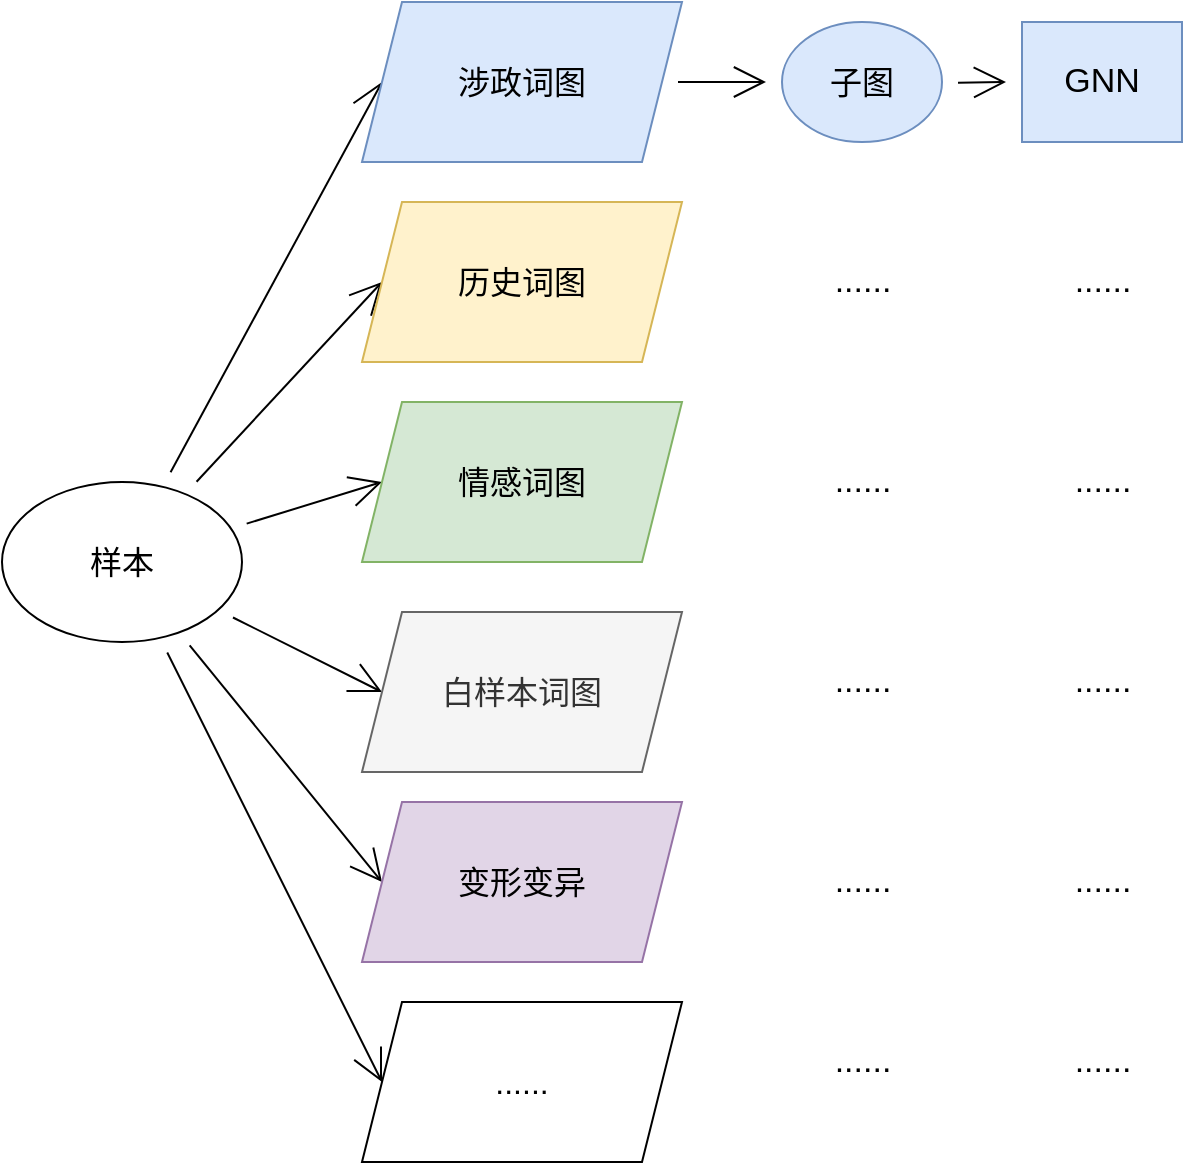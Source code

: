 <mxfile version="15.3.6" type="github">
  <diagram id="znnTw3gYSQbYOBtTtSOz" name="Page-1">
    <mxGraphModel dx="2066" dy="1129" grid="1" gridSize="10" guides="1" tooltips="1" connect="1" arrows="1" fold="1" page="1" pageScale="1" pageWidth="827" pageHeight="1169" math="0" shadow="0">
      <root>
        <mxCell id="0" />
        <mxCell id="1" parent="0" />
        <mxCell id="CnIlRDrtap7rWqAFLPK--7" style="edgeStyle=none;curved=1;rounded=0;orthogonalLoop=1;jettySize=auto;html=1;entryX=0;entryY=0.5;entryDx=0;entryDy=0;endArrow=open;startSize=14;endSize=14;sourcePerimeterSpacing=8;targetPerimeterSpacing=8;" edge="1" parent="1" source="CnIlRDrtap7rWqAFLPK--1" target="CnIlRDrtap7rWqAFLPK--2">
          <mxGeometry relative="1" as="geometry" />
        </mxCell>
        <mxCell id="CnIlRDrtap7rWqAFLPK--8" style="edgeStyle=none;curved=1;rounded=0;orthogonalLoop=1;jettySize=auto;html=1;entryX=0;entryY=0.5;entryDx=0;entryDy=0;endArrow=open;startSize=14;endSize=14;sourcePerimeterSpacing=8;targetPerimeterSpacing=8;" edge="1" parent="1" source="CnIlRDrtap7rWqAFLPK--1" target="CnIlRDrtap7rWqAFLPK--3">
          <mxGeometry relative="1" as="geometry" />
        </mxCell>
        <mxCell id="CnIlRDrtap7rWqAFLPK--9" style="edgeStyle=none;curved=1;rounded=0;orthogonalLoop=1;jettySize=auto;html=1;entryX=0;entryY=0.5;entryDx=0;entryDy=0;endArrow=open;startSize=14;endSize=14;sourcePerimeterSpacing=8;targetPerimeterSpacing=8;" edge="1" parent="1" source="CnIlRDrtap7rWqAFLPK--1" target="CnIlRDrtap7rWqAFLPK--4">
          <mxGeometry relative="1" as="geometry" />
        </mxCell>
        <mxCell id="CnIlRDrtap7rWqAFLPK--10" style="edgeStyle=none;curved=1;rounded=0;orthogonalLoop=1;jettySize=auto;html=1;entryX=0;entryY=0.5;entryDx=0;entryDy=0;endArrow=open;startSize=14;endSize=14;sourcePerimeterSpacing=8;targetPerimeterSpacing=8;" edge="1" parent="1" source="CnIlRDrtap7rWqAFLPK--1" target="CnIlRDrtap7rWqAFLPK--5">
          <mxGeometry relative="1" as="geometry" />
        </mxCell>
        <mxCell id="CnIlRDrtap7rWqAFLPK--11" style="edgeStyle=none;curved=1;rounded=0;orthogonalLoop=1;jettySize=auto;html=1;entryX=0;entryY=0.5;entryDx=0;entryDy=0;endArrow=open;startSize=14;endSize=14;sourcePerimeterSpacing=8;targetPerimeterSpacing=8;" edge="1" parent="1" source="CnIlRDrtap7rWqAFLPK--1" target="CnIlRDrtap7rWqAFLPK--6">
          <mxGeometry relative="1" as="geometry" />
        </mxCell>
        <mxCell id="CnIlRDrtap7rWqAFLPK--13" style="edgeStyle=none;curved=1;rounded=0;orthogonalLoop=1;jettySize=auto;html=1;entryX=0;entryY=0.5;entryDx=0;entryDy=0;endArrow=open;startSize=14;endSize=14;sourcePerimeterSpacing=8;targetPerimeterSpacing=8;" edge="1" parent="1" source="CnIlRDrtap7rWqAFLPK--1" target="CnIlRDrtap7rWqAFLPK--12">
          <mxGeometry relative="1" as="geometry" />
        </mxCell>
        <mxCell id="CnIlRDrtap7rWqAFLPK--1" value="&lt;span style=&quot;font-size: 16px&quot;&gt;样本&lt;/span&gt;" style="ellipse;whiteSpace=wrap;html=1;hachureGap=4;pointerEvents=0;" vertex="1" parent="1">
          <mxGeometry x="50" y="480" width="120" height="80" as="geometry" />
        </mxCell>
        <mxCell id="CnIlRDrtap7rWqAFLPK--15" value="" style="edgeStyle=none;curved=1;rounded=0;orthogonalLoop=1;jettySize=auto;html=1;endArrow=open;startSize=14;endSize=14;sourcePerimeterSpacing=8;targetPerimeterSpacing=8;" edge="1" parent="1" source="CnIlRDrtap7rWqAFLPK--2" target="CnIlRDrtap7rWqAFLPK--14">
          <mxGeometry relative="1" as="geometry" />
        </mxCell>
        <mxCell id="CnIlRDrtap7rWqAFLPK--2" value="&lt;font style=&quot;font-size: 16px&quot;&gt;涉政词图&lt;/font&gt;" style="shape=parallelogram;perimeter=parallelogramPerimeter;whiteSpace=wrap;html=1;fixedSize=1;hachureGap=4;pointerEvents=0;fillColor=#dae8fc;strokeColor=#6c8ebf;" vertex="1" parent="1">
          <mxGeometry x="230" y="240" width="160" height="80" as="geometry" />
        </mxCell>
        <mxCell id="CnIlRDrtap7rWqAFLPK--3" value="&lt;font style=&quot;font-size: 16px&quot;&gt;历史词图&lt;/font&gt;" style="shape=parallelogram;perimeter=parallelogramPerimeter;whiteSpace=wrap;html=1;fixedSize=1;hachureGap=4;pointerEvents=0;fillColor=#fff2cc;strokeColor=#d6b656;" vertex="1" parent="1">
          <mxGeometry x="230" y="340" width="160" height="80" as="geometry" />
        </mxCell>
        <mxCell id="CnIlRDrtap7rWqAFLPK--4" value="&lt;font style=&quot;font-size: 16px&quot;&gt;情感词图&lt;/font&gt;" style="shape=parallelogram;perimeter=parallelogramPerimeter;whiteSpace=wrap;html=1;fixedSize=1;hachureGap=4;pointerEvents=0;fillColor=#d5e8d4;strokeColor=#82b366;" vertex="1" parent="1">
          <mxGeometry x="230" y="440" width="160" height="80" as="geometry" />
        </mxCell>
        <mxCell id="CnIlRDrtap7rWqAFLPK--5" value="&lt;font style=&quot;font-size: 16px&quot;&gt;白样本词图&lt;/font&gt;" style="shape=parallelogram;perimeter=parallelogramPerimeter;whiteSpace=wrap;html=1;fixedSize=1;hachureGap=4;pointerEvents=0;fillColor=#f5f5f5;strokeColor=#666666;fontColor=#333333;" vertex="1" parent="1">
          <mxGeometry x="230" y="545" width="160" height="80" as="geometry" />
        </mxCell>
        <mxCell id="CnIlRDrtap7rWqAFLPK--6" value="&lt;span style=&quot;font-size: 16px&quot;&gt;变形变异&lt;/span&gt;" style="shape=parallelogram;perimeter=parallelogramPerimeter;whiteSpace=wrap;html=1;fixedSize=1;hachureGap=4;pointerEvents=0;fillColor=#e1d5e7;strokeColor=#9673a6;" vertex="1" parent="1">
          <mxGeometry x="230" y="640" width="160" height="80" as="geometry" />
        </mxCell>
        <mxCell id="CnIlRDrtap7rWqAFLPK--12" value="&lt;span style=&quot;font-size: 16px&quot;&gt;......&lt;/span&gt;" style="shape=parallelogram;perimeter=parallelogramPerimeter;whiteSpace=wrap;html=1;fixedSize=1;hachureGap=4;pointerEvents=0;" vertex="1" parent="1">
          <mxGeometry x="230" y="740" width="160" height="80" as="geometry" />
        </mxCell>
        <mxCell id="CnIlRDrtap7rWqAFLPK--23" value="" style="edgeStyle=none;curved=1;rounded=0;orthogonalLoop=1;jettySize=auto;html=1;endArrow=open;startSize=14;endSize=14;sourcePerimeterSpacing=8;targetPerimeterSpacing=8;" edge="1" parent="1" source="CnIlRDrtap7rWqAFLPK--14" target="CnIlRDrtap7rWqAFLPK--22">
          <mxGeometry relative="1" as="geometry" />
        </mxCell>
        <mxCell id="CnIlRDrtap7rWqAFLPK--14" value="&lt;font style=&quot;font-size: 16px&quot;&gt;子图&lt;/font&gt;" style="ellipse;whiteSpace=wrap;html=1;strokeColor=#6c8ebf;fillColor=#dae8fc;hachureGap=4;" vertex="1" parent="1">
          <mxGeometry x="440" y="250" width="80" height="60" as="geometry" />
        </mxCell>
        <mxCell id="CnIlRDrtap7rWqAFLPK--16" value="&lt;font style=&quot;font-size: 17px&quot;&gt;......&lt;/font&gt;" style="text;html=1;align=center;verticalAlign=middle;resizable=0;points=[];autosize=1;strokeColor=none;fillColor=none;" vertex="1" parent="1">
          <mxGeometry x="460" y="370" width="40" height="20" as="geometry" />
        </mxCell>
        <mxCell id="CnIlRDrtap7rWqAFLPK--17" value="&lt;font style=&quot;font-size: 17px&quot;&gt;......&lt;/font&gt;" style="text;html=1;align=center;verticalAlign=middle;resizable=0;points=[];autosize=1;strokeColor=none;fillColor=none;" vertex="1" parent="1">
          <mxGeometry x="460" y="470" width="40" height="20" as="geometry" />
        </mxCell>
        <mxCell id="CnIlRDrtap7rWqAFLPK--18" value="&lt;font style=&quot;font-size: 17px&quot;&gt;......&lt;/font&gt;" style="text;html=1;align=center;verticalAlign=middle;resizable=0;points=[];autosize=1;strokeColor=none;fillColor=none;" vertex="1" parent="1">
          <mxGeometry x="460" y="570" width="40" height="20" as="geometry" />
        </mxCell>
        <mxCell id="CnIlRDrtap7rWqAFLPK--19" value="&lt;font style=&quot;font-size: 17px&quot;&gt;......&lt;/font&gt;" style="text;html=1;align=center;verticalAlign=middle;resizable=0;points=[];autosize=1;strokeColor=none;fillColor=none;" vertex="1" parent="1">
          <mxGeometry x="460" y="670" width="40" height="20" as="geometry" />
        </mxCell>
        <mxCell id="CnIlRDrtap7rWqAFLPK--20" value="&lt;font style=&quot;font-size: 17px&quot;&gt;......&lt;/font&gt;" style="text;html=1;align=center;verticalAlign=middle;resizable=0;points=[];autosize=1;strokeColor=none;fillColor=none;" vertex="1" parent="1">
          <mxGeometry x="460" y="760" width="40" height="20" as="geometry" />
        </mxCell>
        <mxCell id="CnIlRDrtap7rWqAFLPK--22" value="&lt;font style=&quot;font-size: 17px&quot;&gt;GNN&lt;/font&gt;" style="whiteSpace=wrap;html=1;strokeColor=#6c8ebf;fillColor=#dae8fc;hachureGap=4;" vertex="1" parent="1">
          <mxGeometry x="560" y="250" width="80" height="60" as="geometry" />
        </mxCell>
        <mxCell id="CnIlRDrtap7rWqAFLPK--24" value="&lt;font style=&quot;font-size: 17px&quot;&gt;......&lt;/font&gt;" style="text;html=1;align=center;verticalAlign=middle;resizable=0;points=[];autosize=1;strokeColor=none;fillColor=none;" vertex="1" parent="1">
          <mxGeometry x="580" y="370" width="40" height="20" as="geometry" />
        </mxCell>
        <mxCell id="CnIlRDrtap7rWqAFLPK--25" value="&lt;font style=&quot;font-size: 17px&quot;&gt;......&lt;/font&gt;" style="text;html=1;align=center;verticalAlign=middle;resizable=0;points=[];autosize=1;strokeColor=none;fillColor=none;" vertex="1" parent="1">
          <mxGeometry x="580" y="470" width="40" height="20" as="geometry" />
        </mxCell>
        <mxCell id="CnIlRDrtap7rWqAFLPK--26" value="&lt;font style=&quot;font-size: 17px&quot;&gt;......&lt;/font&gt;" style="text;html=1;align=center;verticalAlign=middle;resizable=0;points=[];autosize=1;strokeColor=none;fillColor=none;" vertex="1" parent="1">
          <mxGeometry x="580" y="570" width="40" height="20" as="geometry" />
        </mxCell>
        <mxCell id="CnIlRDrtap7rWqAFLPK--27" value="&lt;font style=&quot;font-size: 17px&quot;&gt;......&lt;/font&gt;" style="text;html=1;align=center;verticalAlign=middle;resizable=0;points=[];autosize=1;strokeColor=none;fillColor=none;" vertex="1" parent="1">
          <mxGeometry x="580" y="670" width="40" height="20" as="geometry" />
        </mxCell>
        <mxCell id="CnIlRDrtap7rWqAFLPK--28" value="&lt;font style=&quot;font-size: 17px&quot;&gt;......&lt;/font&gt;" style="text;html=1;align=center;verticalAlign=middle;resizable=0;points=[];autosize=1;strokeColor=none;fillColor=none;" vertex="1" parent="1">
          <mxGeometry x="580" y="760" width="40" height="20" as="geometry" />
        </mxCell>
      </root>
    </mxGraphModel>
  </diagram>
</mxfile>
